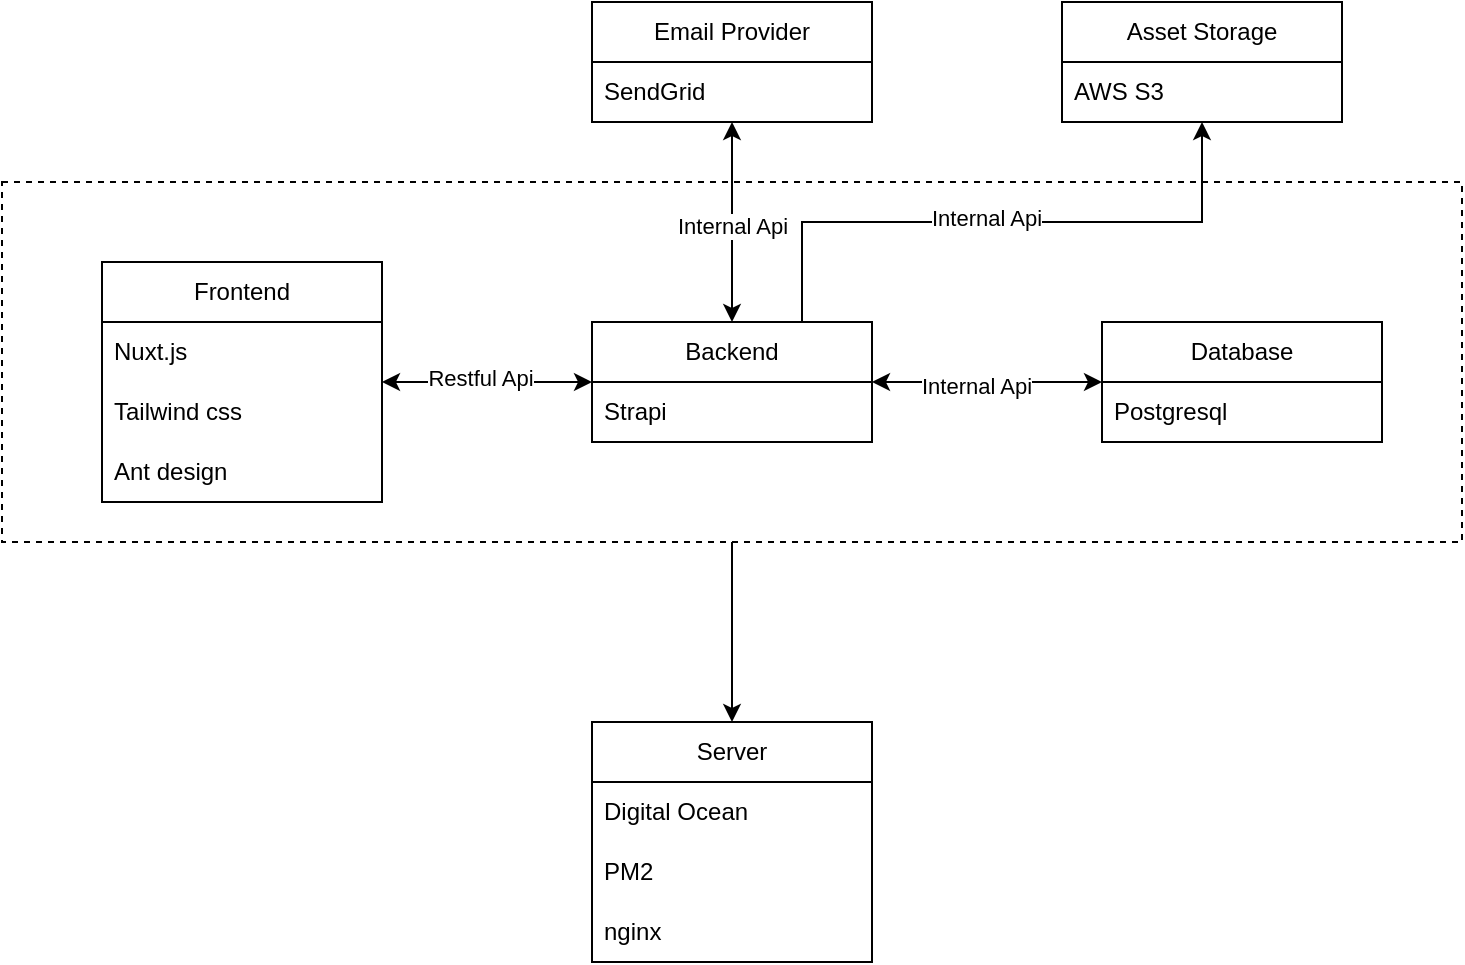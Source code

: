 <mxfile version="24.7.17">
  <diagram name="Page-1" id="7hiHP9EEX3up27f15onB">
    <mxGraphModel dx="1194" dy="696" grid="1" gridSize="10" guides="1" tooltips="1" connect="1" arrows="1" fold="1" page="1" pageScale="1" pageWidth="850" pageHeight="1100" math="0" shadow="0">
      <root>
        <mxCell id="0" />
        <mxCell id="1" parent="0" />
        <mxCell id="nUskTQNqYlmlc5Pqjr7v-15" style="edgeStyle=orthogonalEdgeStyle;rounded=0;orthogonalLoop=1;jettySize=auto;html=1;entryX=0;entryY=0.5;entryDx=0;entryDy=0;startArrow=classic;startFill=1;" parent="1" source="nUskTQNqYlmlc5Pqjr7v-2" target="nUskTQNqYlmlc5Pqjr7v-6" edge="1">
          <mxGeometry relative="1" as="geometry" />
        </mxCell>
        <mxCell id="nUskTQNqYlmlc5Pqjr7v-16" value="Restful Api" style="edgeLabel;html=1;align=center;verticalAlign=middle;resizable=0;points=[];" parent="nUskTQNqYlmlc5Pqjr7v-15" vertex="1" connectable="0">
          <mxGeometry x="-0.067" y="2" relative="1" as="geometry">
            <mxPoint as="offset" />
          </mxGeometry>
        </mxCell>
        <mxCell id="nUskTQNqYlmlc5Pqjr7v-2" value="Frontend" style="swimlane;fontStyle=0;childLayout=stackLayout;horizontal=1;startSize=30;horizontalStack=0;resizeParent=1;resizeParentMax=0;resizeLast=0;collapsible=1;marginBottom=0;whiteSpace=wrap;html=1;" parent="1" vertex="1">
          <mxGeometry x="110" y="180" width="140" height="120" as="geometry" />
        </mxCell>
        <mxCell id="nUskTQNqYlmlc5Pqjr7v-3" value="Nuxt.js" style="text;strokeColor=none;fillColor=none;align=left;verticalAlign=middle;spacingLeft=4;spacingRight=4;overflow=hidden;points=[[0,0.5],[1,0.5]];portConstraint=eastwest;rotatable=0;whiteSpace=wrap;html=1;" parent="nUskTQNqYlmlc5Pqjr7v-2" vertex="1">
          <mxGeometry y="30" width="140" height="30" as="geometry" />
        </mxCell>
        <mxCell id="DLuCBZH6TC9OGAhsZ4JP-1" value="Tailwind css" style="text;strokeColor=none;fillColor=none;align=left;verticalAlign=middle;spacingLeft=4;spacingRight=4;overflow=hidden;points=[[0,0.5],[1,0.5]];portConstraint=eastwest;rotatable=0;whiteSpace=wrap;html=1;" vertex="1" parent="nUskTQNqYlmlc5Pqjr7v-2">
          <mxGeometry y="60" width="140" height="30" as="geometry" />
        </mxCell>
        <mxCell id="DLuCBZH6TC9OGAhsZ4JP-2" value="Ant design" style="text;strokeColor=none;fillColor=none;align=left;verticalAlign=middle;spacingLeft=4;spacingRight=4;overflow=hidden;points=[[0,0.5],[1,0.5]];portConstraint=eastwest;rotatable=0;whiteSpace=wrap;html=1;" vertex="1" parent="nUskTQNqYlmlc5Pqjr7v-2">
          <mxGeometry y="90" width="140" height="30" as="geometry" />
        </mxCell>
        <mxCell id="nUskTQNqYlmlc5Pqjr7v-17" style="edgeStyle=orthogonalEdgeStyle;rounded=0;orthogonalLoop=1;jettySize=auto;html=1;startArrow=classic;startFill=1;" parent="1" source="nUskTQNqYlmlc5Pqjr7v-6" target="nUskTQNqYlmlc5Pqjr7v-11" edge="1">
          <mxGeometry relative="1" as="geometry" />
        </mxCell>
        <mxCell id="DLuCBZH6TC9OGAhsZ4JP-9" value="Internal Api" style="edgeLabel;html=1;align=center;verticalAlign=middle;resizable=0;points=[];" vertex="1" connectable="0" parent="nUskTQNqYlmlc5Pqjr7v-17">
          <mxGeometry x="-0.095" y="-2" relative="1" as="geometry">
            <mxPoint as="offset" />
          </mxGeometry>
        </mxCell>
        <mxCell id="DLuCBZH6TC9OGAhsZ4JP-6" style="edgeStyle=orthogonalEdgeStyle;rounded=0;orthogonalLoop=1;jettySize=auto;html=1;exitX=0.75;exitY=0;exitDx=0;exitDy=0;entryX=0.5;entryY=1;entryDx=0;entryDy=0;" edge="1" parent="1" source="nUskTQNqYlmlc5Pqjr7v-6" target="DLuCBZH6TC9OGAhsZ4JP-3">
          <mxGeometry relative="1" as="geometry" />
        </mxCell>
        <mxCell id="DLuCBZH6TC9OGAhsZ4JP-7" value="Internal Api" style="edgeLabel;html=1;align=center;verticalAlign=middle;resizable=0;points=[];" vertex="1" connectable="0" parent="DLuCBZH6TC9OGAhsZ4JP-6">
          <mxGeometry x="-0.053" y="2" relative="1" as="geometry">
            <mxPoint as="offset" />
          </mxGeometry>
        </mxCell>
        <mxCell id="nUskTQNqYlmlc5Pqjr7v-6" value="Backend" style="swimlane;fontStyle=0;childLayout=stackLayout;horizontal=1;startSize=30;horizontalStack=0;resizeParent=1;resizeParentMax=0;resizeLast=0;collapsible=1;marginBottom=0;whiteSpace=wrap;html=1;" parent="1" vertex="1">
          <mxGeometry x="355" y="210" width="140" height="60" as="geometry" />
        </mxCell>
        <mxCell id="nUskTQNqYlmlc5Pqjr7v-7" value="Strapi" style="text;strokeColor=none;fillColor=none;align=left;verticalAlign=middle;spacingLeft=4;spacingRight=4;overflow=hidden;points=[[0,0.5],[1,0.5]];portConstraint=eastwest;rotatable=0;whiteSpace=wrap;html=1;" parent="nUskTQNqYlmlc5Pqjr7v-6" vertex="1">
          <mxGeometry y="30" width="140" height="30" as="geometry" />
        </mxCell>
        <mxCell id="nUskTQNqYlmlc5Pqjr7v-11" value="Database" style="swimlane;fontStyle=0;childLayout=stackLayout;horizontal=1;startSize=30;horizontalStack=0;resizeParent=1;resizeParentMax=0;resizeLast=0;collapsible=1;marginBottom=0;whiteSpace=wrap;html=1;" parent="1" vertex="1">
          <mxGeometry x="610" y="210" width="140" height="60" as="geometry" />
        </mxCell>
        <mxCell id="nUskTQNqYlmlc5Pqjr7v-12" value="Postgresql" style="text;strokeColor=none;fillColor=none;align=left;verticalAlign=middle;spacingLeft=4;spacingRight=4;overflow=hidden;points=[[0,0.5],[1,0.5]];portConstraint=eastwest;rotatable=0;whiteSpace=wrap;html=1;" parent="nUskTQNqYlmlc5Pqjr7v-11" vertex="1">
          <mxGeometry y="30" width="140" height="30" as="geometry" />
        </mxCell>
        <mxCell id="nUskTQNqYlmlc5Pqjr7v-18" style="edgeStyle=orthogonalEdgeStyle;rounded=0;orthogonalLoop=1;jettySize=auto;html=1;startArrow=classic;startFill=1;" parent="1" source="nUskTQNqYlmlc5Pqjr7v-13" target="nUskTQNqYlmlc5Pqjr7v-6" edge="1">
          <mxGeometry relative="1" as="geometry" />
        </mxCell>
        <mxCell id="DLuCBZH6TC9OGAhsZ4JP-8" value="Internal Api" style="edgeLabel;html=1;align=center;verticalAlign=middle;resizable=0;points=[];" vertex="1" connectable="0" parent="nUskTQNqYlmlc5Pqjr7v-18">
          <mxGeometry x="0.04" relative="1" as="geometry">
            <mxPoint as="offset" />
          </mxGeometry>
        </mxCell>
        <mxCell id="nUskTQNqYlmlc5Pqjr7v-13" value="Email Provider" style="swimlane;fontStyle=0;childLayout=stackLayout;horizontal=1;startSize=30;horizontalStack=0;resizeParent=1;resizeParentMax=0;resizeLast=0;collapsible=1;marginBottom=0;whiteSpace=wrap;html=1;" parent="1" vertex="1">
          <mxGeometry x="355" y="50" width="140" height="60" as="geometry" />
        </mxCell>
        <mxCell id="nUskTQNqYlmlc5Pqjr7v-14" value="SendGrid" style="text;strokeColor=none;fillColor=none;align=left;verticalAlign=middle;spacingLeft=4;spacingRight=4;overflow=hidden;points=[[0,0.5],[1,0.5]];portConstraint=eastwest;rotatable=0;whiteSpace=wrap;html=1;" parent="nUskTQNqYlmlc5Pqjr7v-13" vertex="1">
          <mxGeometry y="30" width="140" height="30" as="geometry" />
        </mxCell>
        <mxCell id="nUskTQNqYlmlc5Pqjr7v-24" style="edgeStyle=orthogonalEdgeStyle;rounded=0;orthogonalLoop=1;jettySize=auto;html=1;entryX=0.5;entryY=0;entryDx=0;entryDy=0;" parent="1" source="nUskTQNqYlmlc5Pqjr7v-19" target="nUskTQNqYlmlc5Pqjr7v-20" edge="1">
          <mxGeometry relative="1" as="geometry" />
        </mxCell>
        <mxCell id="nUskTQNqYlmlc5Pqjr7v-19" value="" style="rounded=0;whiteSpace=wrap;html=1;fillColor=none;dashed=1;" parent="1" vertex="1">
          <mxGeometry x="60" y="140" width="730" height="180" as="geometry" />
        </mxCell>
        <mxCell id="nUskTQNqYlmlc5Pqjr7v-20" value="Server" style="swimlane;fontStyle=0;childLayout=stackLayout;horizontal=1;startSize=30;horizontalStack=0;resizeParent=1;resizeParentMax=0;resizeLast=0;collapsible=1;marginBottom=0;whiteSpace=wrap;html=1;" parent="1" vertex="1">
          <mxGeometry x="355" y="410" width="140" height="120" as="geometry" />
        </mxCell>
        <mxCell id="nUskTQNqYlmlc5Pqjr7v-21" value="Digital Ocean" style="text;strokeColor=none;fillColor=none;align=left;verticalAlign=middle;spacingLeft=4;spacingRight=4;overflow=hidden;points=[[0,0.5],[1,0.5]];portConstraint=eastwest;rotatable=0;whiteSpace=wrap;html=1;" parent="nUskTQNqYlmlc5Pqjr7v-20" vertex="1">
          <mxGeometry y="30" width="140" height="30" as="geometry" />
        </mxCell>
        <mxCell id="nUskTQNqYlmlc5Pqjr7v-22" value="PM2" style="text;strokeColor=none;fillColor=none;align=left;verticalAlign=middle;spacingLeft=4;spacingRight=4;overflow=hidden;points=[[0,0.5],[1,0.5]];portConstraint=eastwest;rotatable=0;whiteSpace=wrap;html=1;" parent="nUskTQNqYlmlc5Pqjr7v-20" vertex="1">
          <mxGeometry y="60" width="140" height="30" as="geometry" />
        </mxCell>
        <mxCell id="nUskTQNqYlmlc5Pqjr7v-26" value="nginx" style="text;strokeColor=none;fillColor=none;align=left;verticalAlign=middle;spacingLeft=4;spacingRight=4;overflow=hidden;points=[[0,0.5],[1,0.5]];portConstraint=eastwest;rotatable=0;whiteSpace=wrap;html=1;" parent="nUskTQNqYlmlc5Pqjr7v-20" vertex="1">
          <mxGeometry y="90" width="140" height="30" as="geometry" />
        </mxCell>
        <mxCell id="DLuCBZH6TC9OGAhsZ4JP-3" value="Asset Storage" style="swimlane;fontStyle=0;childLayout=stackLayout;horizontal=1;startSize=30;horizontalStack=0;resizeParent=1;resizeParentMax=0;resizeLast=0;collapsible=1;marginBottom=0;whiteSpace=wrap;html=1;" vertex="1" parent="1">
          <mxGeometry x="590" y="50" width="140" height="60" as="geometry" />
        </mxCell>
        <mxCell id="DLuCBZH6TC9OGAhsZ4JP-4" value="AWS S3" style="text;strokeColor=none;fillColor=none;align=left;verticalAlign=middle;spacingLeft=4;spacingRight=4;overflow=hidden;points=[[0,0.5],[1,0.5]];portConstraint=eastwest;rotatable=0;whiteSpace=wrap;html=1;" vertex="1" parent="DLuCBZH6TC9OGAhsZ4JP-3">
          <mxGeometry y="30" width="140" height="30" as="geometry" />
        </mxCell>
      </root>
    </mxGraphModel>
  </diagram>
</mxfile>
